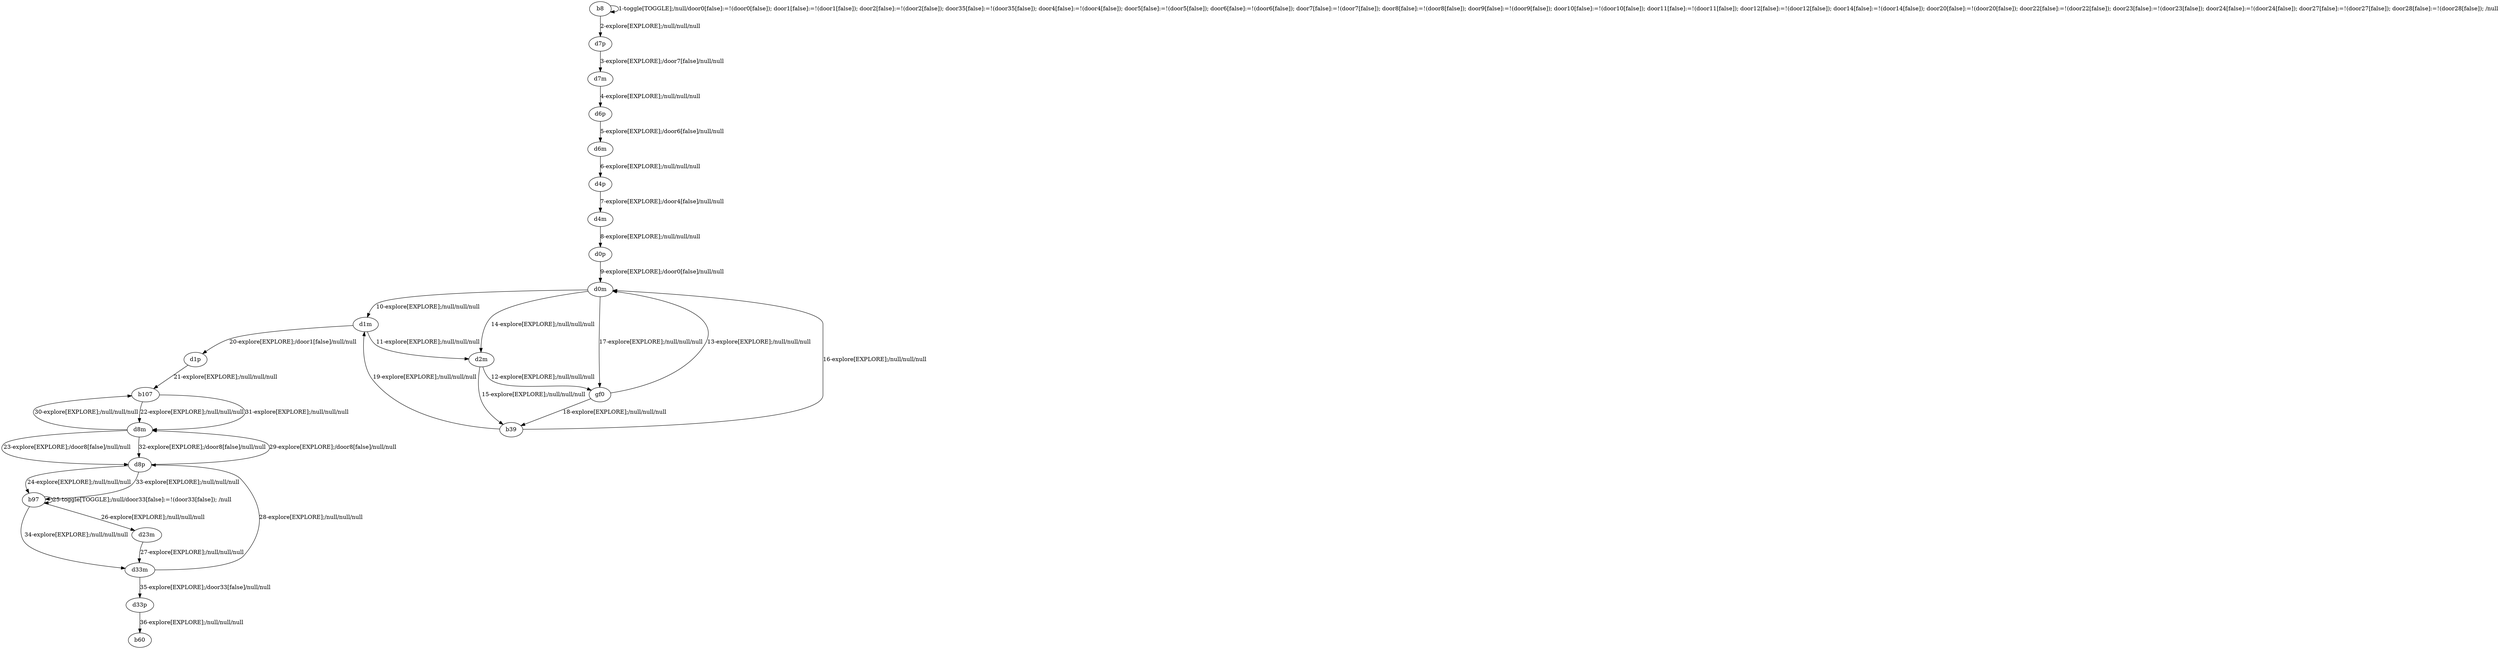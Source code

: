 # Total number of goals covered by this test: 1
# d33p --> b60

digraph g {
"b8" -> "b8" [label = "1-toggle[TOGGLE];/null/door0[false]:=!(door0[false]); door1[false]:=!(door1[false]); door2[false]:=!(door2[false]); door35[false]:=!(door35[false]); door4[false]:=!(door4[false]); door5[false]:=!(door5[false]); door6[false]:=!(door6[false]); door7[false]:=!(door7[false]); door8[false]:=!(door8[false]); door9[false]:=!(door9[false]); door10[false]:=!(door10[false]); door11[false]:=!(door11[false]); door12[false]:=!(door12[false]); door14[false]:=!(door14[false]); door20[false]:=!(door20[false]); door22[false]:=!(door22[false]); door23[false]:=!(door23[false]); door24[false]:=!(door24[false]); door27[false]:=!(door27[false]); door28[false]:=!(door28[false]); /null"];
"b8" -> "d7p" [label = "2-explore[EXPLORE];/null/null/null"];
"d7p" -> "d7m" [label = "3-explore[EXPLORE];/door7[false]/null/null"];
"d7m" -> "d6p" [label = "4-explore[EXPLORE];/null/null/null"];
"d6p" -> "d6m" [label = "5-explore[EXPLORE];/door6[false]/null/null"];
"d6m" -> "d4p" [label = "6-explore[EXPLORE];/null/null/null"];
"d4p" -> "d4m" [label = "7-explore[EXPLORE];/door4[false]/null/null"];
"d4m" -> "d0p" [label = "8-explore[EXPLORE];/null/null/null"];
"d0p" -> "d0m" [label = "9-explore[EXPLORE];/door0[false]/null/null"];
"d0m" -> "d1m" [label = "10-explore[EXPLORE];/null/null/null"];
"d1m" -> "d2m" [label = "11-explore[EXPLORE];/null/null/null"];
"d2m" -> "gf0" [label = "12-explore[EXPLORE];/null/null/null"];
"gf0" -> "d0m" [label = "13-explore[EXPLORE];/null/null/null"];
"d0m" -> "d2m" [label = "14-explore[EXPLORE];/null/null/null"];
"d2m" -> "b39" [label = "15-explore[EXPLORE];/null/null/null"];
"b39" -> "d0m" [label = "16-explore[EXPLORE];/null/null/null"];
"d0m" -> "gf0" [label = "17-explore[EXPLORE];/null/null/null"];
"gf0" -> "b39" [label = "18-explore[EXPLORE];/null/null/null"];
"b39" -> "d1m" [label = "19-explore[EXPLORE];/null/null/null"];
"d1m" -> "d1p" [label = "20-explore[EXPLORE];/door1[false]/null/null"];
"d1p" -> "b107" [label = "21-explore[EXPLORE];/null/null/null"];
"b107" -> "d8m" [label = "22-explore[EXPLORE];/null/null/null"];
"d8m" -> "d8p" [label = "23-explore[EXPLORE];/door8[false]/null/null"];
"d8p" -> "b97" [label = "24-explore[EXPLORE];/null/null/null"];
"b97" -> "b97" [label = "25-toggle[TOGGLE];/null/door33[false]:=!(door33[false]); /null"];
"b97" -> "d23m" [label = "26-explore[EXPLORE];/null/null/null"];
"d23m" -> "d33m" [label = "27-explore[EXPLORE];/null/null/null"];
"d33m" -> "d8p" [label = "28-explore[EXPLORE];/null/null/null"];
"d8p" -> "d8m" [label = "29-explore[EXPLORE];/door8[false]/null/null"];
"d8m" -> "b107" [label = "30-explore[EXPLORE];/null/null/null"];
"b107" -> "d8m" [label = "31-explore[EXPLORE];/null/null/null"];
"d8m" -> "d8p" [label = "32-explore[EXPLORE];/door8[false]/null/null"];
"d8p" -> "b97" [label = "33-explore[EXPLORE];/null/null/null"];
"b97" -> "d33m" [label = "34-explore[EXPLORE];/null/null/null"];
"d33m" -> "d33p" [label = "35-explore[EXPLORE];/door33[false]/null/null"];
"d33p" -> "b60" [label = "36-explore[EXPLORE];/null/null/null"];
}